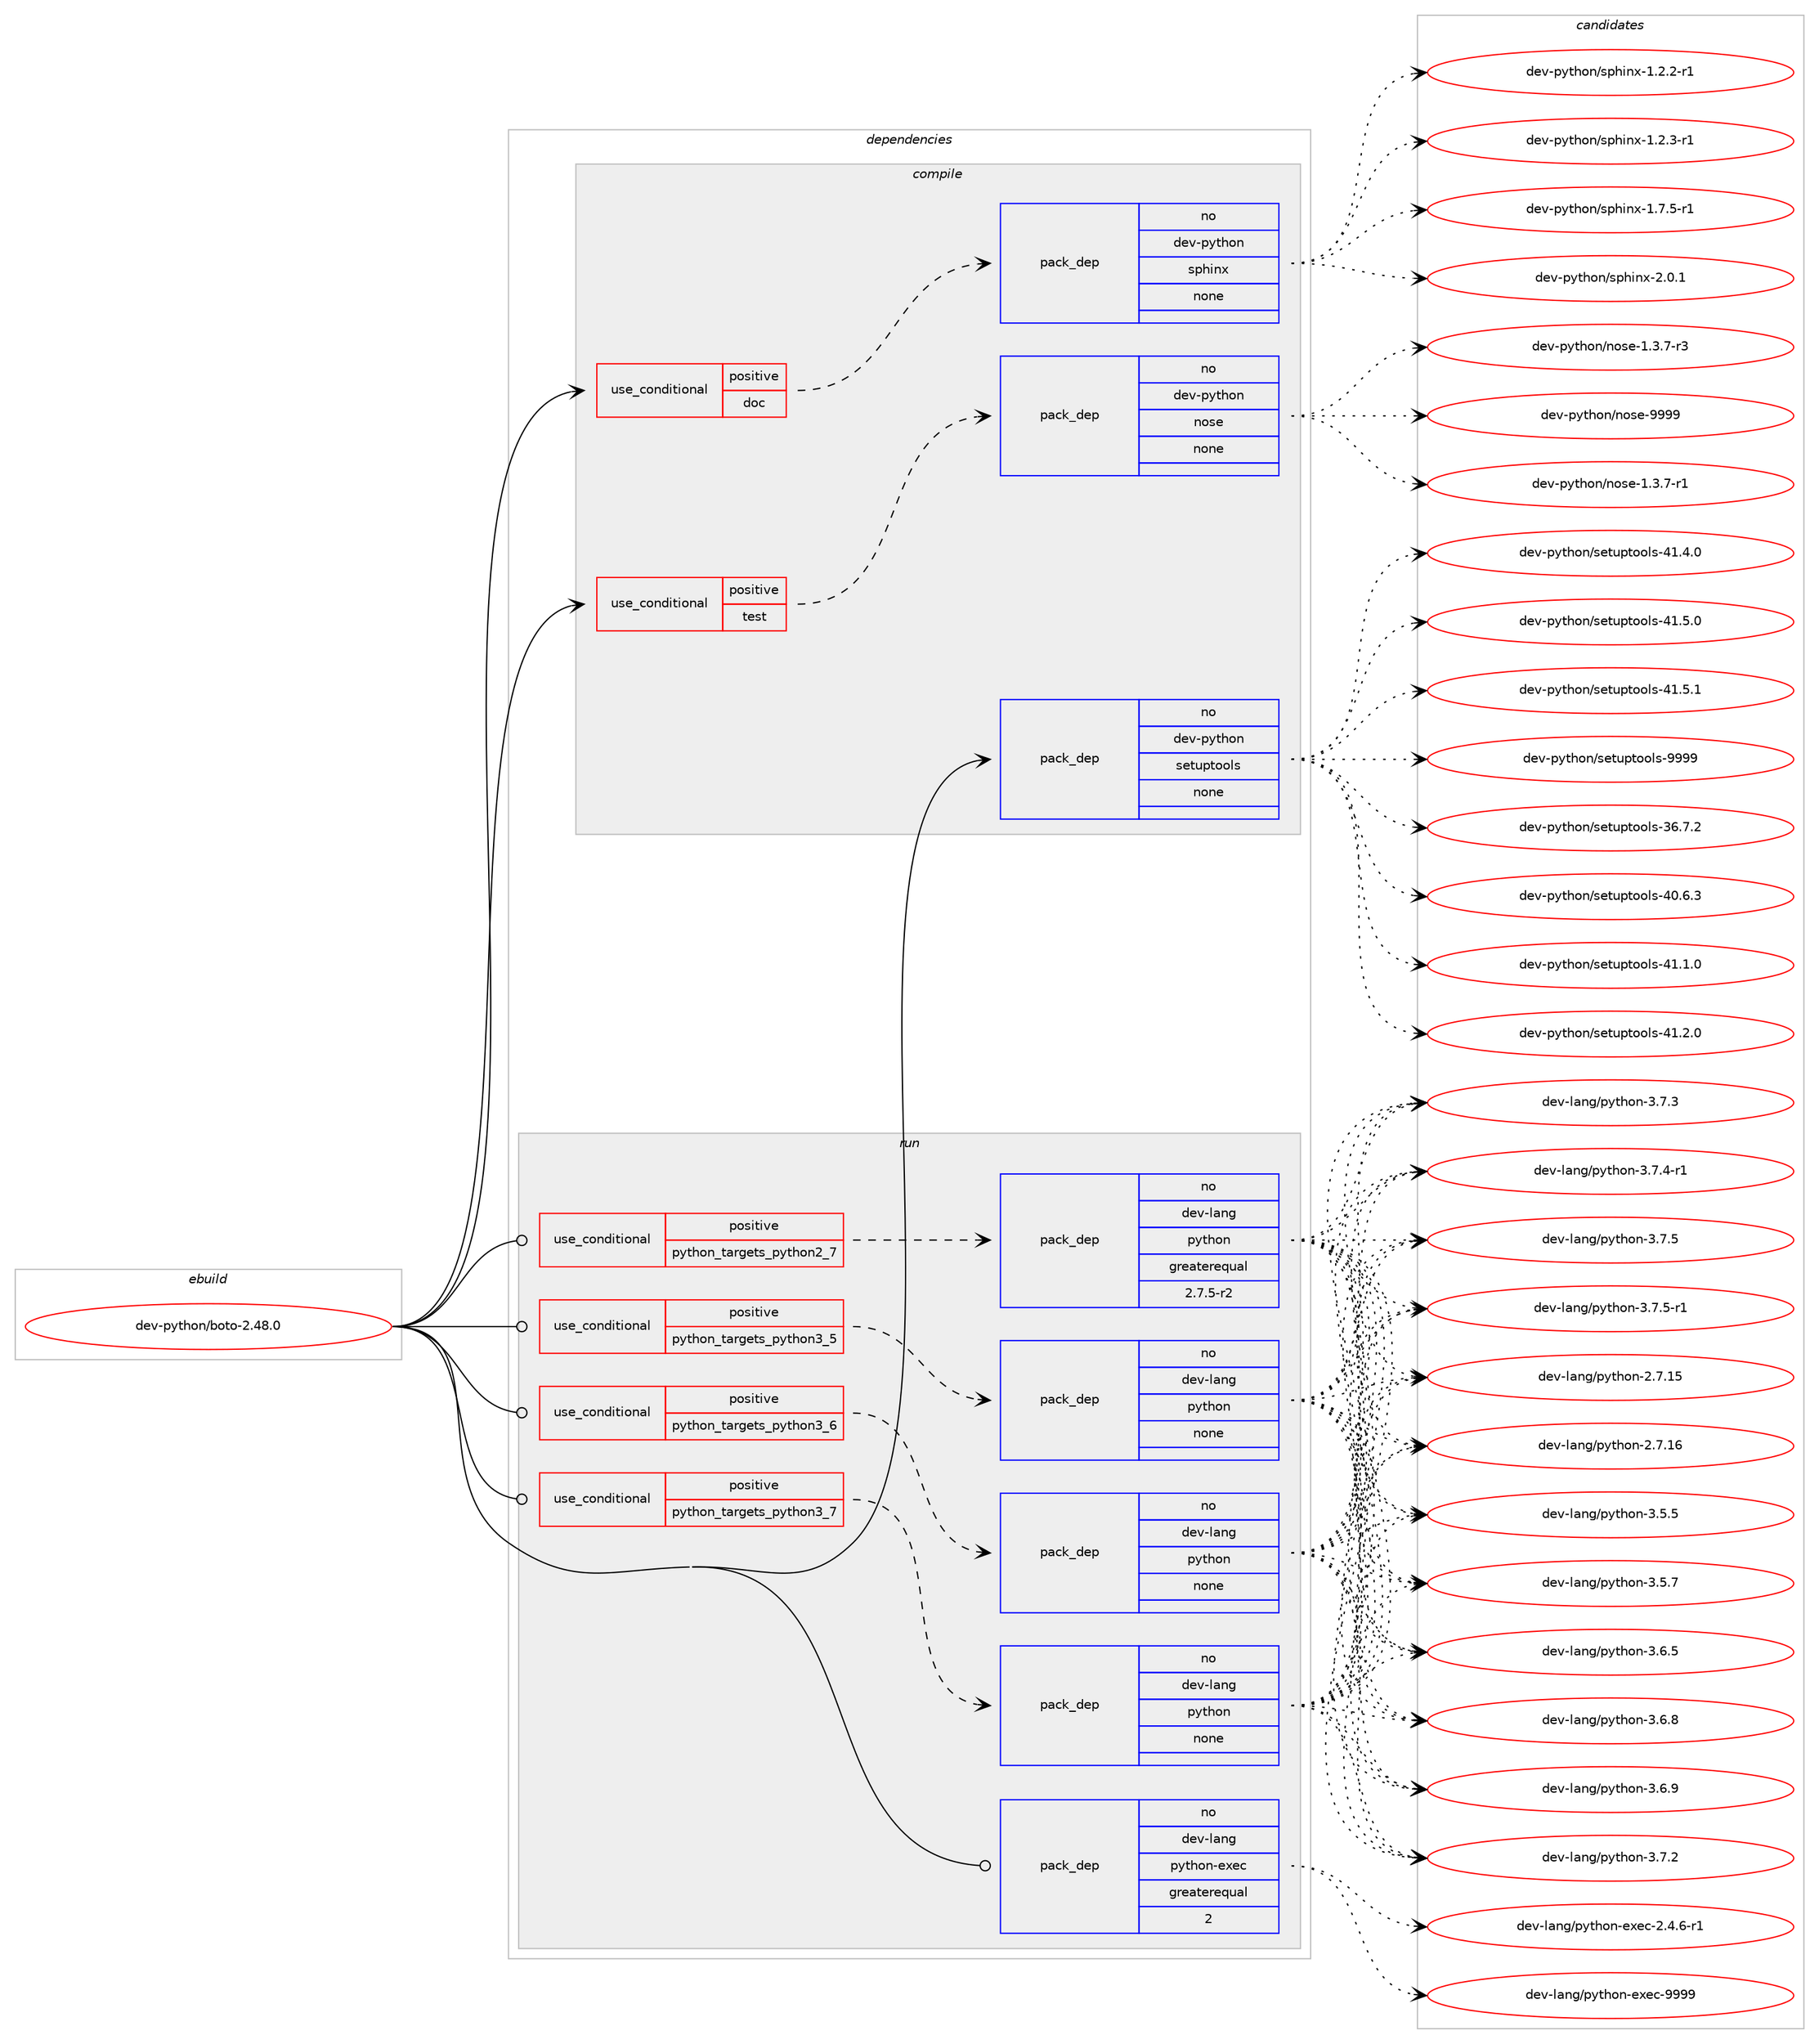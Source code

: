 digraph prolog {

# *************
# Graph options
# *************

newrank=true;
concentrate=true;
compound=true;
graph [rankdir=LR,fontname=Helvetica,fontsize=10,ranksep=1.5];#, ranksep=2.5, nodesep=0.2];
edge  [arrowhead=vee];
node  [fontname=Helvetica,fontsize=10];

# **********
# The ebuild
# **********

subgraph cluster_leftcol {
color=gray;
rank=same;
label=<<i>ebuild</i>>;
id [label="dev-python/boto-2.48.0", color=red, width=4, href="../dev-python/boto-2.48.0.svg"];
}

# ****************
# The dependencies
# ****************

subgraph cluster_midcol {
color=gray;
label=<<i>dependencies</i>>;
subgraph cluster_compile {
fillcolor="#eeeeee";
style=filled;
label=<<i>compile</i>>;
subgraph cond137018 {
dependency597223 [label=<<TABLE BORDER="0" CELLBORDER="1" CELLSPACING="0" CELLPADDING="4"><TR><TD ROWSPAN="3" CELLPADDING="10">use_conditional</TD></TR><TR><TD>positive</TD></TR><TR><TD>doc</TD></TR></TABLE>>, shape=none, color=red];
subgraph pack448430 {
dependency597224 [label=<<TABLE BORDER="0" CELLBORDER="1" CELLSPACING="0" CELLPADDING="4" WIDTH="220"><TR><TD ROWSPAN="6" CELLPADDING="30">pack_dep</TD></TR><TR><TD WIDTH="110">no</TD></TR><TR><TD>dev-python</TD></TR><TR><TD>sphinx</TD></TR><TR><TD>none</TD></TR><TR><TD></TD></TR></TABLE>>, shape=none, color=blue];
}
dependency597223:e -> dependency597224:w [weight=20,style="dashed",arrowhead="vee"];
}
id:e -> dependency597223:w [weight=20,style="solid",arrowhead="vee"];
subgraph cond137019 {
dependency597225 [label=<<TABLE BORDER="0" CELLBORDER="1" CELLSPACING="0" CELLPADDING="4"><TR><TD ROWSPAN="3" CELLPADDING="10">use_conditional</TD></TR><TR><TD>positive</TD></TR><TR><TD>test</TD></TR></TABLE>>, shape=none, color=red];
subgraph pack448431 {
dependency597226 [label=<<TABLE BORDER="0" CELLBORDER="1" CELLSPACING="0" CELLPADDING="4" WIDTH="220"><TR><TD ROWSPAN="6" CELLPADDING="30">pack_dep</TD></TR><TR><TD WIDTH="110">no</TD></TR><TR><TD>dev-python</TD></TR><TR><TD>nose</TD></TR><TR><TD>none</TD></TR><TR><TD></TD></TR></TABLE>>, shape=none, color=blue];
}
dependency597225:e -> dependency597226:w [weight=20,style="dashed",arrowhead="vee"];
}
id:e -> dependency597225:w [weight=20,style="solid",arrowhead="vee"];
subgraph pack448432 {
dependency597227 [label=<<TABLE BORDER="0" CELLBORDER="1" CELLSPACING="0" CELLPADDING="4" WIDTH="220"><TR><TD ROWSPAN="6" CELLPADDING="30">pack_dep</TD></TR><TR><TD WIDTH="110">no</TD></TR><TR><TD>dev-python</TD></TR><TR><TD>setuptools</TD></TR><TR><TD>none</TD></TR><TR><TD></TD></TR></TABLE>>, shape=none, color=blue];
}
id:e -> dependency597227:w [weight=20,style="solid",arrowhead="vee"];
}
subgraph cluster_compileandrun {
fillcolor="#eeeeee";
style=filled;
label=<<i>compile and run</i>>;
}
subgraph cluster_run {
fillcolor="#eeeeee";
style=filled;
label=<<i>run</i>>;
subgraph cond137020 {
dependency597228 [label=<<TABLE BORDER="0" CELLBORDER="1" CELLSPACING="0" CELLPADDING="4"><TR><TD ROWSPAN="3" CELLPADDING="10">use_conditional</TD></TR><TR><TD>positive</TD></TR><TR><TD>python_targets_python2_7</TD></TR></TABLE>>, shape=none, color=red];
subgraph pack448433 {
dependency597229 [label=<<TABLE BORDER="0" CELLBORDER="1" CELLSPACING="0" CELLPADDING="4" WIDTH="220"><TR><TD ROWSPAN="6" CELLPADDING="30">pack_dep</TD></TR><TR><TD WIDTH="110">no</TD></TR><TR><TD>dev-lang</TD></TR><TR><TD>python</TD></TR><TR><TD>greaterequal</TD></TR><TR><TD>2.7.5-r2</TD></TR></TABLE>>, shape=none, color=blue];
}
dependency597228:e -> dependency597229:w [weight=20,style="dashed",arrowhead="vee"];
}
id:e -> dependency597228:w [weight=20,style="solid",arrowhead="odot"];
subgraph cond137021 {
dependency597230 [label=<<TABLE BORDER="0" CELLBORDER="1" CELLSPACING="0" CELLPADDING="4"><TR><TD ROWSPAN="3" CELLPADDING="10">use_conditional</TD></TR><TR><TD>positive</TD></TR><TR><TD>python_targets_python3_5</TD></TR></TABLE>>, shape=none, color=red];
subgraph pack448434 {
dependency597231 [label=<<TABLE BORDER="0" CELLBORDER="1" CELLSPACING="0" CELLPADDING="4" WIDTH="220"><TR><TD ROWSPAN="6" CELLPADDING="30">pack_dep</TD></TR><TR><TD WIDTH="110">no</TD></TR><TR><TD>dev-lang</TD></TR><TR><TD>python</TD></TR><TR><TD>none</TD></TR><TR><TD></TD></TR></TABLE>>, shape=none, color=blue];
}
dependency597230:e -> dependency597231:w [weight=20,style="dashed",arrowhead="vee"];
}
id:e -> dependency597230:w [weight=20,style="solid",arrowhead="odot"];
subgraph cond137022 {
dependency597232 [label=<<TABLE BORDER="0" CELLBORDER="1" CELLSPACING="0" CELLPADDING="4"><TR><TD ROWSPAN="3" CELLPADDING="10">use_conditional</TD></TR><TR><TD>positive</TD></TR><TR><TD>python_targets_python3_6</TD></TR></TABLE>>, shape=none, color=red];
subgraph pack448435 {
dependency597233 [label=<<TABLE BORDER="0" CELLBORDER="1" CELLSPACING="0" CELLPADDING="4" WIDTH="220"><TR><TD ROWSPAN="6" CELLPADDING="30">pack_dep</TD></TR><TR><TD WIDTH="110">no</TD></TR><TR><TD>dev-lang</TD></TR><TR><TD>python</TD></TR><TR><TD>none</TD></TR><TR><TD></TD></TR></TABLE>>, shape=none, color=blue];
}
dependency597232:e -> dependency597233:w [weight=20,style="dashed",arrowhead="vee"];
}
id:e -> dependency597232:w [weight=20,style="solid",arrowhead="odot"];
subgraph cond137023 {
dependency597234 [label=<<TABLE BORDER="0" CELLBORDER="1" CELLSPACING="0" CELLPADDING="4"><TR><TD ROWSPAN="3" CELLPADDING="10">use_conditional</TD></TR><TR><TD>positive</TD></TR><TR><TD>python_targets_python3_7</TD></TR></TABLE>>, shape=none, color=red];
subgraph pack448436 {
dependency597235 [label=<<TABLE BORDER="0" CELLBORDER="1" CELLSPACING="0" CELLPADDING="4" WIDTH="220"><TR><TD ROWSPAN="6" CELLPADDING="30">pack_dep</TD></TR><TR><TD WIDTH="110">no</TD></TR><TR><TD>dev-lang</TD></TR><TR><TD>python</TD></TR><TR><TD>none</TD></TR><TR><TD></TD></TR></TABLE>>, shape=none, color=blue];
}
dependency597234:e -> dependency597235:w [weight=20,style="dashed",arrowhead="vee"];
}
id:e -> dependency597234:w [weight=20,style="solid",arrowhead="odot"];
subgraph pack448437 {
dependency597236 [label=<<TABLE BORDER="0" CELLBORDER="1" CELLSPACING="0" CELLPADDING="4" WIDTH="220"><TR><TD ROWSPAN="6" CELLPADDING="30">pack_dep</TD></TR><TR><TD WIDTH="110">no</TD></TR><TR><TD>dev-lang</TD></TR><TR><TD>python-exec</TD></TR><TR><TD>greaterequal</TD></TR><TR><TD>2</TD></TR></TABLE>>, shape=none, color=blue];
}
id:e -> dependency597236:w [weight=20,style="solid",arrowhead="odot"];
}
}

# **************
# The candidates
# **************

subgraph cluster_choices {
rank=same;
color=gray;
label=<<i>candidates</i>>;

subgraph choice448430 {
color=black;
nodesep=1;
choice10010111845112121116104111110471151121041051101204549465046504511449 [label="dev-python/sphinx-1.2.2-r1", color=red, width=4,href="../dev-python/sphinx-1.2.2-r1.svg"];
choice10010111845112121116104111110471151121041051101204549465046514511449 [label="dev-python/sphinx-1.2.3-r1", color=red, width=4,href="../dev-python/sphinx-1.2.3-r1.svg"];
choice10010111845112121116104111110471151121041051101204549465546534511449 [label="dev-python/sphinx-1.7.5-r1", color=red, width=4,href="../dev-python/sphinx-1.7.5-r1.svg"];
choice1001011184511212111610411111047115112104105110120455046484649 [label="dev-python/sphinx-2.0.1", color=red, width=4,href="../dev-python/sphinx-2.0.1.svg"];
dependency597224:e -> choice10010111845112121116104111110471151121041051101204549465046504511449:w [style=dotted,weight="100"];
dependency597224:e -> choice10010111845112121116104111110471151121041051101204549465046514511449:w [style=dotted,weight="100"];
dependency597224:e -> choice10010111845112121116104111110471151121041051101204549465546534511449:w [style=dotted,weight="100"];
dependency597224:e -> choice1001011184511212111610411111047115112104105110120455046484649:w [style=dotted,weight="100"];
}
subgraph choice448431 {
color=black;
nodesep=1;
choice10010111845112121116104111110471101111151014549465146554511449 [label="dev-python/nose-1.3.7-r1", color=red, width=4,href="../dev-python/nose-1.3.7-r1.svg"];
choice10010111845112121116104111110471101111151014549465146554511451 [label="dev-python/nose-1.3.7-r3", color=red, width=4,href="../dev-python/nose-1.3.7-r3.svg"];
choice10010111845112121116104111110471101111151014557575757 [label="dev-python/nose-9999", color=red, width=4,href="../dev-python/nose-9999.svg"];
dependency597226:e -> choice10010111845112121116104111110471101111151014549465146554511449:w [style=dotted,weight="100"];
dependency597226:e -> choice10010111845112121116104111110471101111151014549465146554511451:w [style=dotted,weight="100"];
dependency597226:e -> choice10010111845112121116104111110471101111151014557575757:w [style=dotted,weight="100"];
}
subgraph choice448432 {
color=black;
nodesep=1;
choice100101118451121211161041111104711510111611711211611111110811545515446554650 [label="dev-python/setuptools-36.7.2", color=red, width=4,href="../dev-python/setuptools-36.7.2.svg"];
choice100101118451121211161041111104711510111611711211611111110811545524846544651 [label="dev-python/setuptools-40.6.3", color=red, width=4,href="../dev-python/setuptools-40.6.3.svg"];
choice100101118451121211161041111104711510111611711211611111110811545524946494648 [label="dev-python/setuptools-41.1.0", color=red, width=4,href="../dev-python/setuptools-41.1.0.svg"];
choice100101118451121211161041111104711510111611711211611111110811545524946504648 [label="dev-python/setuptools-41.2.0", color=red, width=4,href="../dev-python/setuptools-41.2.0.svg"];
choice100101118451121211161041111104711510111611711211611111110811545524946524648 [label="dev-python/setuptools-41.4.0", color=red, width=4,href="../dev-python/setuptools-41.4.0.svg"];
choice100101118451121211161041111104711510111611711211611111110811545524946534648 [label="dev-python/setuptools-41.5.0", color=red, width=4,href="../dev-python/setuptools-41.5.0.svg"];
choice100101118451121211161041111104711510111611711211611111110811545524946534649 [label="dev-python/setuptools-41.5.1", color=red, width=4,href="../dev-python/setuptools-41.5.1.svg"];
choice10010111845112121116104111110471151011161171121161111111081154557575757 [label="dev-python/setuptools-9999", color=red, width=4,href="../dev-python/setuptools-9999.svg"];
dependency597227:e -> choice100101118451121211161041111104711510111611711211611111110811545515446554650:w [style=dotted,weight="100"];
dependency597227:e -> choice100101118451121211161041111104711510111611711211611111110811545524846544651:w [style=dotted,weight="100"];
dependency597227:e -> choice100101118451121211161041111104711510111611711211611111110811545524946494648:w [style=dotted,weight="100"];
dependency597227:e -> choice100101118451121211161041111104711510111611711211611111110811545524946504648:w [style=dotted,weight="100"];
dependency597227:e -> choice100101118451121211161041111104711510111611711211611111110811545524946524648:w [style=dotted,weight="100"];
dependency597227:e -> choice100101118451121211161041111104711510111611711211611111110811545524946534648:w [style=dotted,weight="100"];
dependency597227:e -> choice100101118451121211161041111104711510111611711211611111110811545524946534649:w [style=dotted,weight="100"];
dependency597227:e -> choice10010111845112121116104111110471151011161171121161111111081154557575757:w [style=dotted,weight="100"];
}
subgraph choice448433 {
color=black;
nodesep=1;
choice10010111845108971101034711212111610411111045504655464953 [label="dev-lang/python-2.7.15", color=red, width=4,href="../dev-lang/python-2.7.15.svg"];
choice10010111845108971101034711212111610411111045504655464954 [label="dev-lang/python-2.7.16", color=red, width=4,href="../dev-lang/python-2.7.16.svg"];
choice100101118451089711010347112121116104111110455146534653 [label="dev-lang/python-3.5.5", color=red, width=4,href="../dev-lang/python-3.5.5.svg"];
choice100101118451089711010347112121116104111110455146534655 [label="dev-lang/python-3.5.7", color=red, width=4,href="../dev-lang/python-3.5.7.svg"];
choice100101118451089711010347112121116104111110455146544653 [label="dev-lang/python-3.6.5", color=red, width=4,href="../dev-lang/python-3.6.5.svg"];
choice100101118451089711010347112121116104111110455146544656 [label="dev-lang/python-3.6.8", color=red, width=4,href="../dev-lang/python-3.6.8.svg"];
choice100101118451089711010347112121116104111110455146544657 [label="dev-lang/python-3.6.9", color=red, width=4,href="../dev-lang/python-3.6.9.svg"];
choice100101118451089711010347112121116104111110455146554650 [label="dev-lang/python-3.7.2", color=red, width=4,href="../dev-lang/python-3.7.2.svg"];
choice100101118451089711010347112121116104111110455146554651 [label="dev-lang/python-3.7.3", color=red, width=4,href="../dev-lang/python-3.7.3.svg"];
choice1001011184510897110103471121211161041111104551465546524511449 [label="dev-lang/python-3.7.4-r1", color=red, width=4,href="../dev-lang/python-3.7.4-r1.svg"];
choice100101118451089711010347112121116104111110455146554653 [label="dev-lang/python-3.7.5", color=red, width=4,href="../dev-lang/python-3.7.5.svg"];
choice1001011184510897110103471121211161041111104551465546534511449 [label="dev-lang/python-3.7.5-r1", color=red, width=4,href="../dev-lang/python-3.7.5-r1.svg"];
dependency597229:e -> choice10010111845108971101034711212111610411111045504655464953:w [style=dotted,weight="100"];
dependency597229:e -> choice10010111845108971101034711212111610411111045504655464954:w [style=dotted,weight="100"];
dependency597229:e -> choice100101118451089711010347112121116104111110455146534653:w [style=dotted,weight="100"];
dependency597229:e -> choice100101118451089711010347112121116104111110455146534655:w [style=dotted,weight="100"];
dependency597229:e -> choice100101118451089711010347112121116104111110455146544653:w [style=dotted,weight="100"];
dependency597229:e -> choice100101118451089711010347112121116104111110455146544656:w [style=dotted,weight="100"];
dependency597229:e -> choice100101118451089711010347112121116104111110455146544657:w [style=dotted,weight="100"];
dependency597229:e -> choice100101118451089711010347112121116104111110455146554650:w [style=dotted,weight="100"];
dependency597229:e -> choice100101118451089711010347112121116104111110455146554651:w [style=dotted,weight="100"];
dependency597229:e -> choice1001011184510897110103471121211161041111104551465546524511449:w [style=dotted,weight="100"];
dependency597229:e -> choice100101118451089711010347112121116104111110455146554653:w [style=dotted,weight="100"];
dependency597229:e -> choice1001011184510897110103471121211161041111104551465546534511449:w [style=dotted,weight="100"];
}
subgraph choice448434 {
color=black;
nodesep=1;
choice10010111845108971101034711212111610411111045504655464953 [label="dev-lang/python-2.7.15", color=red, width=4,href="../dev-lang/python-2.7.15.svg"];
choice10010111845108971101034711212111610411111045504655464954 [label="dev-lang/python-2.7.16", color=red, width=4,href="../dev-lang/python-2.7.16.svg"];
choice100101118451089711010347112121116104111110455146534653 [label="dev-lang/python-3.5.5", color=red, width=4,href="../dev-lang/python-3.5.5.svg"];
choice100101118451089711010347112121116104111110455146534655 [label="dev-lang/python-3.5.7", color=red, width=4,href="../dev-lang/python-3.5.7.svg"];
choice100101118451089711010347112121116104111110455146544653 [label="dev-lang/python-3.6.5", color=red, width=4,href="../dev-lang/python-3.6.5.svg"];
choice100101118451089711010347112121116104111110455146544656 [label="dev-lang/python-3.6.8", color=red, width=4,href="../dev-lang/python-3.6.8.svg"];
choice100101118451089711010347112121116104111110455146544657 [label="dev-lang/python-3.6.9", color=red, width=4,href="../dev-lang/python-3.6.9.svg"];
choice100101118451089711010347112121116104111110455146554650 [label="dev-lang/python-3.7.2", color=red, width=4,href="../dev-lang/python-3.7.2.svg"];
choice100101118451089711010347112121116104111110455146554651 [label="dev-lang/python-3.7.3", color=red, width=4,href="../dev-lang/python-3.7.3.svg"];
choice1001011184510897110103471121211161041111104551465546524511449 [label="dev-lang/python-3.7.4-r1", color=red, width=4,href="../dev-lang/python-3.7.4-r1.svg"];
choice100101118451089711010347112121116104111110455146554653 [label="dev-lang/python-3.7.5", color=red, width=4,href="../dev-lang/python-3.7.5.svg"];
choice1001011184510897110103471121211161041111104551465546534511449 [label="dev-lang/python-3.7.5-r1", color=red, width=4,href="../dev-lang/python-3.7.5-r1.svg"];
dependency597231:e -> choice10010111845108971101034711212111610411111045504655464953:w [style=dotted,weight="100"];
dependency597231:e -> choice10010111845108971101034711212111610411111045504655464954:w [style=dotted,weight="100"];
dependency597231:e -> choice100101118451089711010347112121116104111110455146534653:w [style=dotted,weight="100"];
dependency597231:e -> choice100101118451089711010347112121116104111110455146534655:w [style=dotted,weight="100"];
dependency597231:e -> choice100101118451089711010347112121116104111110455146544653:w [style=dotted,weight="100"];
dependency597231:e -> choice100101118451089711010347112121116104111110455146544656:w [style=dotted,weight="100"];
dependency597231:e -> choice100101118451089711010347112121116104111110455146544657:w [style=dotted,weight="100"];
dependency597231:e -> choice100101118451089711010347112121116104111110455146554650:w [style=dotted,weight="100"];
dependency597231:e -> choice100101118451089711010347112121116104111110455146554651:w [style=dotted,weight="100"];
dependency597231:e -> choice1001011184510897110103471121211161041111104551465546524511449:w [style=dotted,weight="100"];
dependency597231:e -> choice100101118451089711010347112121116104111110455146554653:w [style=dotted,weight="100"];
dependency597231:e -> choice1001011184510897110103471121211161041111104551465546534511449:w [style=dotted,weight="100"];
}
subgraph choice448435 {
color=black;
nodesep=1;
choice10010111845108971101034711212111610411111045504655464953 [label="dev-lang/python-2.7.15", color=red, width=4,href="../dev-lang/python-2.7.15.svg"];
choice10010111845108971101034711212111610411111045504655464954 [label="dev-lang/python-2.7.16", color=red, width=4,href="../dev-lang/python-2.7.16.svg"];
choice100101118451089711010347112121116104111110455146534653 [label="dev-lang/python-3.5.5", color=red, width=4,href="../dev-lang/python-3.5.5.svg"];
choice100101118451089711010347112121116104111110455146534655 [label="dev-lang/python-3.5.7", color=red, width=4,href="../dev-lang/python-3.5.7.svg"];
choice100101118451089711010347112121116104111110455146544653 [label="dev-lang/python-3.6.5", color=red, width=4,href="../dev-lang/python-3.6.5.svg"];
choice100101118451089711010347112121116104111110455146544656 [label="dev-lang/python-3.6.8", color=red, width=4,href="../dev-lang/python-3.6.8.svg"];
choice100101118451089711010347112121116104111110455146544657 [label="dev-lang/python-3.6.9", color=red, width=4,href="../dev-lang/python-3.6.9.svg"];
choice100101118451089711010347112121116104111110455146554650 [label="dev-lang/python-3.7.2", color=red, width=4,href="../dev-lang/python-3.7.2.svg"];
choice100101118451089711010347112121116104111110455146554651 [label="dev-lang/python-3.7.3", color=red, width=4,href="../dev-lang/python-3.7.3.svg"];
choice1001011184510897110103471121211161041111104551465546524511449 [label="dev-lang/python-3.7.4-r1", color=red, width=4,href="../dev-lang/python-3.7.4-r1.svg"];
choice100101118451089711010347112121116104111110455146554653 [label="dev-lang/python-3.7.5", color=red, width=4,href="../dev-lang/python-3.7.5.svg"];
choice1001011184510897110103471121211161041111104551465546534511449 [label="dev-lang/python-3.7.5-r1", color=red, width=4,href="../dev-lang/python-3.7.5-r1.svg"];
dependency597233:e -> choice10010111845108971101034711212111610411111045504655464953:w [style=dotted,weight="100"];
dependency597233:e -> choice10010111845108971101034711212111610411111045504655464954:w [style=dotted,weight="100"];
dependency597233:e -> choice100101118451089711010347112121116104111110455146534653:w [style=dotted,weight="100"];
dependency597233:e -> choice100101118451089711010347112121116104111110455146534655:w [style=dotted,weight="100"];
dependency597233:e -> choice100101118451089711010347112121116104111110455146544653:w [style=dotted,weight="100"];
dependency597233:e -> choice100101118451089711010347112121116104111110455146544656:w [style=dotted,weight="100"];
dependency597233:e -> choice100101118451089711010347112121116104111110455146544657:w [style=dotted,weight="100"];
dependency597233:e -> choice100101118451089711010347112121116104111110455146554650:w [style=dotted,weight="100"];
dependency597233:e -> choice100101118451089711010347112121116104111110455146554651:w [style=dotted,weight="100"];
dependency597233:e -> choice1001011184510897110103471121211161041111104551465546524511449:w [style=dotted,weight="100"];
dependency597233:e -> choice100101118451089711010347112121116104111110455146554653:w [style=dotted,weight="100"];
dependency597233:e -> choice1001011184510897110103471121211161041111104551465546534511449:w [style=dotted,weight="100"];
}
subgraph choice448436 {
color=black;
nodesep=1;
choice10010111845108971101034711212111610411111045504655464953 [label="dev-lang/python-2.7.15", color=red, width=4,href="../dev-lang/python-2.7.15.svg"];
choice10010111845108971101034711212111610411111045504655464954 [label="dev-lang/python-2.7.16", color=red, width=4,href="../dev-lang/python-2.7.16.svg"];
choice100101118451089711010347112121116104111110455146534653 [label="dev-lang/python-3.5.5", color=red, width=4,href="../dev-lang/python-3.5.5.svg"];
choice100101118451089711010347112121116104111110455146534655 [label="dev-lang/python-3.5.7", color=red, width=4,href="../dev-lang/python-3.5.7.svg"];
choice100101118451089711010347112121116104111110455146544653 [label="dev-lang/python-3.6.5", color=red, width=4,href="../dev-lang/python-3.6.5.svg"];
choice100101118451089711010347112121116104111110455146544656 [label="dev-lang/python-3.6.8", color=red, width=4,href="../dev-lang/python-3.6.8.svg"];
choice100101118451089711010347112121116104111110455146544657 [label="dev-lang/python-3.6.9", color=red, width=4,href="../dev-lang/python-3.6.9.svg"];
choice100101118451089711010347112121116104111110455146554650 [label="dev-lang/python-3.7.2", color=red, width=4,href="../dev-lang/python-3.7.2.svg"];
choice100101118451089711010347112121116104111110455146554651 [label="dev-lang/python-3.7.3", color=red, width=4,href="../dev-lang/python-3.7.3.svg"];
choice1001011184510897110103471121211161041111104551465546524511449 [label="dev-lang/python-3.7.4-r1", color=red, width=4,href="../dev-lang/python-3.7.4-r1.svg"];
choice100101118451089711010347112121116104111110455146554653 [label="dev-lang/python-3.7.5", color=red, width=4,href="../dev-lang/python-3.7.5.svg"];
choice1001011184510897110103471121211161041111104551465546534511449 [label="dev-lang/python-3.7.5-r1", color=red, width=4,href="../dev-lang/python-3.7.5-r1.svg"];
dependency597235:e -> choice10010111845108971101034711212111610411111045504655464953:w [style=dotted,weight="100"];
dependency597235:e -> choice10010111845108971101034711212111610411111045504655464954:w [style=dotted,weight="100"];
dependency597235:e -> choice100101118451089711010347112121116104111110455146534653:w [style=dotted,weight="100"];
dependency597235:e -> choice100101118451089711010347112121116104111110455146534655:w [style=dotted,weight="100"];
dependency597235:e -> choice100101118451089711010347112121116104111110455146544653:w [style=dotted,weight="100"];
dependency597235:e -> choice100101118451089711010347112121116104111110455146544656:w [style=dotted,weight="100"];
dependency597235:e -> choice100101118451089711010347112121116104111110455146544657:w [style=dotted,weight="100"];
dependency597235:e -> choice100101118451089711010347112121116104111110455146554650:w [style=dotted,weight="100"];
dependency597235:e -> choice100101118451089711010347112121116104111110455146554651:w [style=dotted,weight="100"];
dependency597235:e -> choice1001011184510897110103471121211161041111104551465546524511449:w [style=dotted,weight="100"];
dependency597235:e -> choice100101118451089711010347112121116104111110455146554653:w [style=dotted,weight="100"];
dependency597235:e -> choice1001011184510897110103471121211161041111104551465546534511449:w [style=dotted,weight="100"];
}
subgraph choice448437 {
color=black;
nodesep=1;
choice10010111845108971101034711212111610411111045101120101994550465246544511449 [label="dev-lang/python-exec-2.4.6-r1", color=red, width=4,href="../dev-lang/python-exec-2.4.6-r1.svg"];
choice10010111845108971101034711212111610411111045101120101994557575757 [label="dev-lang/python-exec-9999", color=red, width=4,href="../dev-lang/python-exec-9999.svg"];
dependency597236:e -> choice10010111845108971101034711212111610411111045101120101994550465246544511449:w [style=dotted,weight="100"];
dependency597236:e -> choice10010111845108971101034711212111610411111045101120101994557575757:w [style=dotted,weight="100"];
}
}

}
